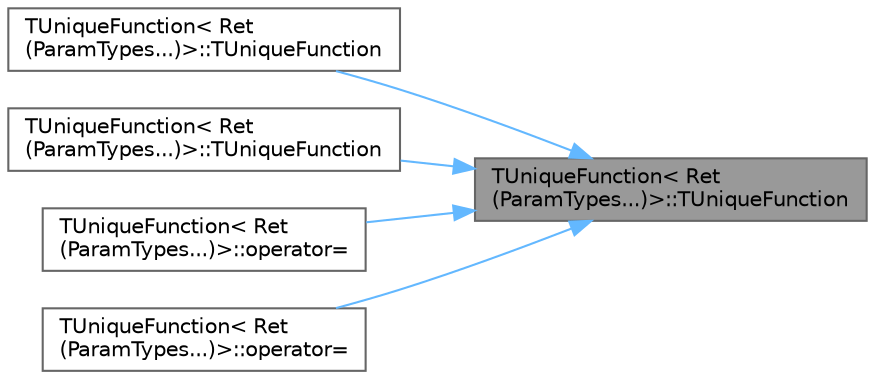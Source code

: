 digraph "TUniqueFunction&lt; Ret(ParamTypes...)&gt;::TUniqueFunction"
{
 // INTERACTIVE_SVG=YES
 // LATEX_PDF_SIZE
  bgcolor="transparent";
  edge [fontname=Helvetica,fontsize=10,labelfontname=Helvetica,labelfontsize=10];
  node [fontname=Helvetica,fontsize=10,shape=box,height=0.2,width=0.4];
  rankdir="RL";
  Node1 [id="Node000001",label="TUniqueFunction\< Ret\l(ParamTypes...)\>::TUniqueFunction",height=0.2,width=0.4,color="gray40", fillcolor="grey60", style="filled", fontcolor="black",tooltip="Default constructor."];
  Node1 -> Node2 [id="edge1_Node000001_Node000002",dir="back",color="steelblue1",style="solid",tooltip=" "];
  Node2 [id="Node000002",label="TUniqueFunction\< Ret\l(ParamTypes...)\>::TUniqueFunction",height=0.2,width=0.4,color="grey40", fillcolor="white", style="filled",URL="$df/d3a/classTUniqueFunction_3_01Ret_07ParamTypes_8_8_8_08_4.html#a3f8189eb83944faf62872a94a30af4e7",tooltip=" "];
  Node1 -> Node3 [id="edge2_Node000001_Node000003",dir="back",color="steelblue1",style="solid",tooltip=" "];
  Node3 [id="Node000003",label="TUniqueFunction\< Ret\l(ParamTypes...)\>::TUniqueFunction",height=0.2,width=0.4,color="grey40", fillcolor="white", style="filled",URL="$df/d3a/classTUniqueFunction_3_01Ret_07ParamTypes_8_8_8_08_4.html#afb335860a551699114c8e0af36ccc506",tooltip=" "];
  Node1 -> Node4 [id="edge3_Node000001_Node000004",dir="back",color="steelblue1",style="solid",tooltip=" "];
  Node4 [id="Node000004",label="TUniqueFunction\< Ret\l(ParamTypes...)\>::operator=",height=0.2,width=0.4,color="grey40", fillcolor="white", style="filled",URL="$df/d3a/classTUniqueFunction_3_01Ret_07ParamTypes_8_8_8_08_4.html#ac407a007f388dff7d9011e32ced6d9d5",tooltip=" "];
  Node1 -> Node5 [id="edge4_Node000001_Node000005",dir="back",color="steelblue1",style="solid",tooltip=" "];
  Node5 [id="Node000005",label="TUniqueFunction\< Ret\l(ParamTypes...)\>::operator=",height=0.2,width=0.4,color="grey40", fillcolor="white", style="filled",URL="$df/d3a/classTUniqueFunction_3_01Ret_07ParamTypes_8_8_8_08_4.html#a035c9572f3f142a77eb9c155785f475e",tooltip="Copy/move assignment operator."];
}
